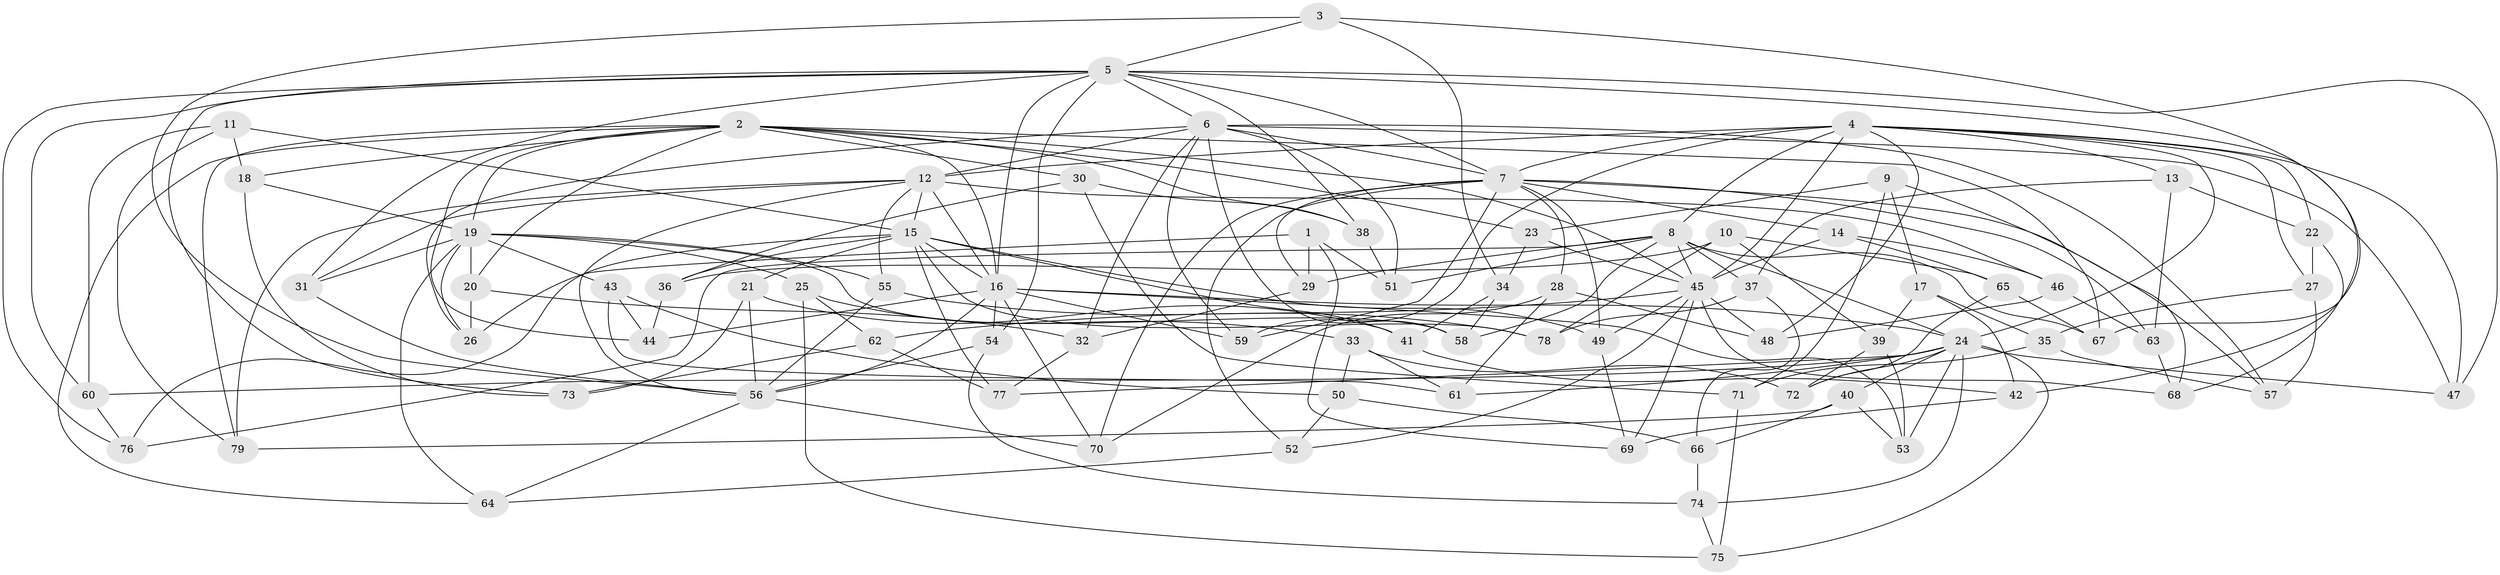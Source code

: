 // original degree distribution, {4: 1.0}
// Generated by graph-tools (version 1.1) at 2025/53/03/04/25 22:53:57]
// undirected, 79 vertices, 201 edges
graph export_dot {
  node [color=gray90,style=filled];
  1;
  2;
  3;
  4;
  5;
  6;
  7;
  8;
  9;
  10;
  11;
  12;
  13;
  14;
  15;
  16;
  17;
  18;
  19;
  20;
  21;
  22;
  23;
  24;
  25;
  26;
  27;
  28;
  29;
  30;
  31;
  32;
  33;
  34;
  35;
  36;
  37;
  38;
  39;
  40;
  41;
  42;
  43;
  44;
  45;
  46;
  47;
  48;
  49;
  50;
  51;
  52;
  53;
  54;
  55;
  56;
  57;
  58;
  59;
  60;
  61;
  62;
  63;
  64;
  65;
  66;
  67;
  68;
  69;
  70;
  71;
  72;
  73;
  74;
  75;
  76;
  77;
  78;
  79;
  1 -- 26 [weight=1.0];
  1 -- 29 [weight=1.0];
  1 -- 51 [weight=1.0];
  1 -- 69 [weight=1.0];
  2 -- 16 [weight=1.0];
  2 -- 18 [weight=1.0];
  2 -- 19 [weight=1.0];
  2 -- 20 [weight=1.0];
  2 -- 23 [weight=1.0];
  2 -- 30 [weight=1.0];
  2 -- 38 [weight=1.0];
  2 -- 44 [weight=1.0];
  2 -- 45 [weight=1.0];
  2 -- 64 [weight=1.0];
  2 -- 67 [weight=1.0];
  2 -- 79 [weight=1.0];
  3 -- 5 [weight=1.0];
  3 -- 34 [weight=1.0];
  3 -- 56 [weight=1.0];
  3 -- 67 [weight=1.0];
  4 -- 7 [weight=1.0];
  4 -- 8 [weight=1.0];
  4 -- 12 [weight=2.0];
  4 -- 13 [weight=1.0];
  4 -- 22 [weight=1.0];
  4 -- 24 [weight=1.0];
  4 -- 27 [weight=1.0];
  4 -- 45 [weight=1.0];
  4 -- 47 [weight=1.0];
  4 -- 48 [weight=1.0];
  4 -- 59 [weight=1.0];
  5 -- 6 [weight=1.0];
  5 -- 7 [weight=1.0];
  5 -- 16 [weight=1.0];
  5 -- 31 [weight=1.0];
  5 -- 38 [weight=1.0];
  5 -- 42 [weight=1.0];
  5 -- 47 [weight=1.0];
  5 -- 54 [weight=1.0];
  5 -- 60 [weight=1.0];
  5 -- 73 [weight=1.0];
  5 -- 76 [weight=1.0];
  6 -- 7 [weight=1.0];
  6 -- 12 [weight=1.0];
  6 -- 26 [weight=1.0];
  6 -- 32 [weight=1.0];
  6 -- 47 [weight=1.0];
  6 -- 51 [weight=1.0];
  6 -- 57 [weight=1.0];
  6 -- 58 [weight=1.0];
  6 -- 59 [weight=1.0];
  7 -- 14 [weight=1.0];
  7 -- 28 [weight=1.0];
  7 -- 29 [weight=1.0];
  7 -- 49 [weight=1.0];
  7 -- 52 [weight=1.0];
  7 -- 57 [weight=1.0];
  7 -- 59 [weight=1.0];
  7 -- 63 [weight=1.0];
  7 -- 70 [weight=1.0];
  8 -- 24 [weight=1.0];
  8 -- 29 [weight=1.0];
  8 -- 37 [weight=1.0];
  8 -- 45 [weight=2.0];
  8 -- 51 [weight=1.0];
  8 -- 58 [weight=1.0];
  8 -- 67 [weight=1.0];
  8 -- 76 [weight=1.0];
  9 -- 17 [weight=1.0];
  9 -- 23 [weight=1.0];
  9 -- 68 [weight=1.0];
  9 -- 71 [weight=1.0];
  10 -- 36 [weight=1.0];
  10 -- 39 [weight=1.0];
  10 -- 65 [weight=1.0];
  10 -- 78 [weight=1.0];
  11 -- 15 [weight=1.0];
  11 -- 18 [weight=1.0];
  11 -- 60 [weight=1.0];
  11 -- 79 [weight=1.0];
  12 -- 15 [weight=1.0];
  12 -- 16 [weight=1.0];
  12 -- 31 [weight=1.0];
  12 -- 46 [weight=1.0];
  12 -- 55 [weight=1.0];
  12 -- 56 [weight=1.0];
  12 -- 79 [weight=1.0];
  13 -- 22 [weight=1.0];
  13 -- 37 [weight=1.0];
  13 -- 63 [weight=1.0];
  14 -- 45 [weight=1.0];
  14 -- 46 [weight=1.0];
  14 -- 65 [weight=1.0];
  15 -- 16 [weight=1.0];
  15 -- 21 [weight=1.0];
  15 -- 36 [weight=1.0];
  15 -- 41 [weight=1.0];
  15 -- 49 [weight=1.0];
  15 -- 76 [weight=1.0];
  15 -- 77 [weight=1.0];
  15 -- 78 [weight=1.0];
  16 -- 24 [weight=1.0];
  16 -- 44 [weight=1.0];
  16 -- 53 [weight=1.0];
  16 -- 54 [weight=1.0];
  16 -- 56 [weight=2.0];
  16 -- 59 [weight=1.0];
  16 -- 70 [weight=1.0];
  17 -- 35 [weight=1.0];
  17 -- 39 [weight=1.0];
  17 -- 42 [weight=1.0];
  18 -- 19 [weight=1.0];
  18 -- 73 [weight=1.0];
  19 -- 20 [weight=1.0];
  19 -- 25 [weight=1.0];
  19 -- 26 [weight=1.0];
  19 -- 31 [weight=1.0];
  19 -- 43 [weight=1.0];
  19 -- 55 [weight=1.0];
  19 -- 58 [weight=1.0];
  19 -- 64 [weight=1.0];
  20 -- 26 [weight=1.0];
  20 -- 32 [weight=1.0];
  21 -- 41 [weight=1.0];
  21 -- 56 [weight=1.0];
  21 -- 73 [weight=1.0];
  22 -- 27 [weight=1.0];
  22 -- 68 [weight=1.0];
  23 -- 34 [weight=1.0];
  23 -- 45 [weight=1.0];
  24 -- 40 [weight=1.0];
  24 -- 47 [weight=1.0];
  24 -- 53 [weight=1.0];
  24 -- 60 [weight=1.0];
  24 -- 61 [weight=1.0];
  24 -- 72 [weight=1.0];
  24 -- 74 [weight=1.0];
  24 -- 75 [weight=1.0];
  24 -- 77 [weight=1.0];
  25 -- 33 [weight=1.0];
  25 -- 62 [weight=1.0];
  25 -- 75 [weight=1.0];
  27 -- 35 [weight=1.0];
  27 -- 57 [weight=1.0];
  28 -- 48 [weight=1.0];
  28 -- 61 [weight=1.0];
  28 -- 70 [weight=1.0];
  29 -- 32 [weight=1.0];
  30 -- 36 [weight=1.0];
  30 -- 38 [weight=1.0];
  30 -- 71 [weight=1.0];
  31 -- 56 [weight=1.0];
  32 -- 77 [weight=1.0];
  33 -- 50 [weight=1.0];
  33 -- 61 [weight=1.0];
  33 -- 72 [weight=1.0];
  34 -- 41 [weight=1.0];
  34 -- 58 [weight=1.0];
  35 -- 57 [weight=1.0];
  35 -- 71 [weight=1.0];
  36 -- 44 [weight=1.0];
  37 -- 66 [weight=1.0];
  37 -- 78 [weight=1.0];
  38 -- 51 [weight=1.0];
  39 -- 53 [weight=1.0];
  39 -- 72 [weight=1.0];
  40 -- 53 [weight=1.0];
  40 -- 66 [weight=1.0];
  40 -- 79 [weight=1.0];
  41 -- 42 [weight=1.0];
  42 -- 69 [weight=1.0];
  43 -- 44 [weight=1.0];
  43 -- 50 [weight=1.0];
  43 -- 61 [weight=1.0];
  45 -- 48 [weight=1.0];
  45 -- 49 [weight=1.0];
  45 -- 52 [weight=1.0];
  45 -- 62 [weight=1.0];
  45 -- 68 [weight=1.0];
  45 -- 69 [weight=1.0];
  46 -- 48 [weight=1.0];
  46 -- 63 [weight=1.0];
  49 -- 69 [weight=1.0];
  50 -- 52 [weight=1.0];
  50 -- 66 [weight=1.0];
  52 -- 64 [weight=1.0];
  54 -- 56 [weight=1.0];
  54 -- 74 [weight=1.0];
  55 -- 56 [weight=1.0];
  55 -- 78 [weight=1.0];
  56 -- 64 [weight=1.0];
  56 -- 70 [weight=1.0];
  60 -- 76 [weight=1.0];
  62 -- 73 [weight=1.0];
  62 -- 77 [weight=1.0];
  63 -- 68 [weight=1.0];
  65 -- 67 [weight=1.0];
  65 -- 72 [weight=1.0];
  66 -- 74 [weight=1.0];
  71 -- 75 [weight=1.0];
  74 -- 75 [weight=1.0];
}

